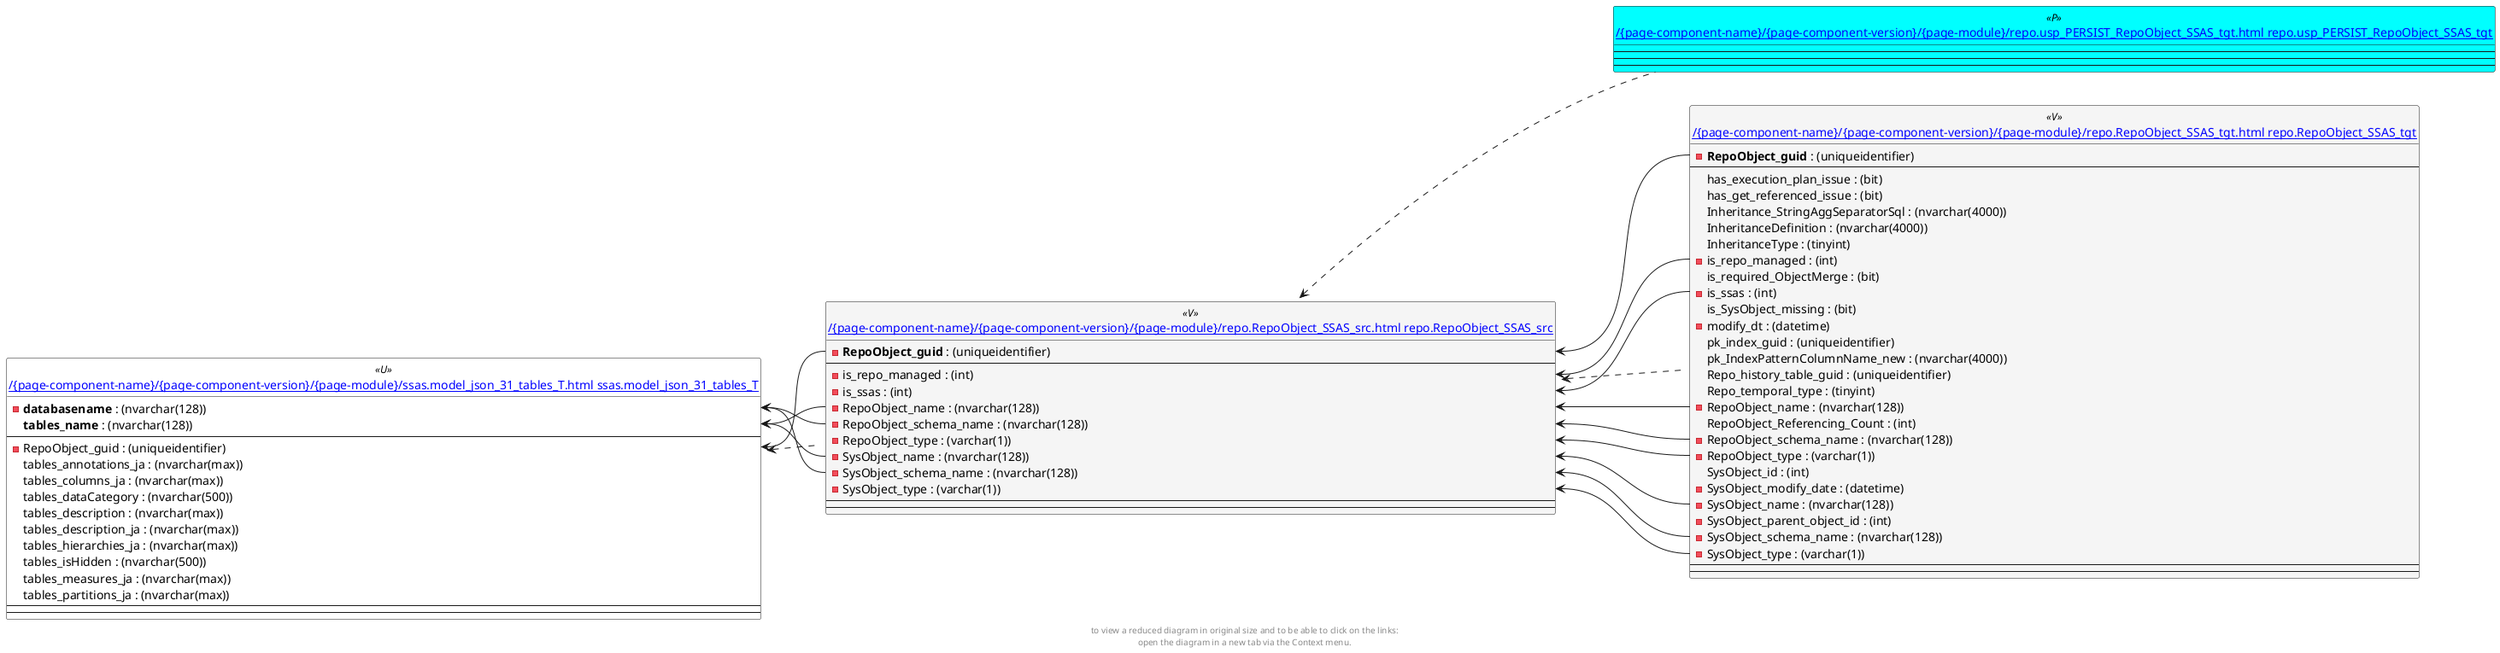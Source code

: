 @startuml
left to right direction
'top to bottom direction
hide circle
'avoide "." issues:
set namespaceSeparator none


skinparam class {
  BackgroundColor White
  BackgroundColor<<FN>> Yellow
  BackgroundColor<<FS>> Yellow
  BackgroundColor<<FT>> LightGray
  BackgroundColor<<IF>> Yellow
  BackgroundColor<<IS>> Yellow
  BackgroundColor<<P>> Aqua
  BackgroundColor<<PC>> Aqua
  BackgroundColor<<SN>> Yellow
  BackgroundColor<<SO>> SlateBlue
  BackgroundColor<<TF>> LightGray
  BackgroundColor<<TR>> Tomato
  BackgroundColor<<U>> White
  BackgroundColor<<V>> WhiteSmoke
  BackgroundColor<<X>> Aqua
}


entity "[[{site-url}/{page-component-name}/{page-component-version}/{page-module}/repo.RepoObject_SSAS_src.html repo.RepoObject_SSAS_src]]" as repo.RepoObject_SSAS_src << V >> {
  - **RepoObject_guid** : (uniqueidentifier)
  --
  - is_repo_managed : (int)
  - is_ssas : (int)
  - RepoObject_name : (nvarchar(128))
  - RepoObject_schema_name : (nvarchar(128))
  - RepoObject_type : (varchar(1))
  - SysObject_name : (nvarchar(128))
  - SysObject_schema_name : (nvarchar(128))
  - SysObject_type : (varchar(1))
  --
  --
}

entity "[[{site-url}/{page-component-name}/{page-component-version}/{page-module}/repo.RepoObject_SSAS_tgt.html repo.RepoObject_SSAS_tgt]]" as repo.RepoObject_SSAS_tgt << V >> {
  - **RepoObject_guid** : (uniqueidentifier)
  --
  has_execution_plan_issue : (bit)
  has_get_referenced_issue : (bit)
  Inheritance_StringAggSeparatorSql : (nvarchar(4000))
  InheritanceDefinition : (nvarchar(4000))
  InheritanceType : (tinyint)
  - is_repo_managed : (int)
  is_required_ObjectMerge : (bit)
  - is_ssas : (int)
  is_SysObject_missing : (bit)
  - modify_dt : (datetime)
  pk_index_guid : (uniqueidentifier)
  pk_IndexPatternColumnName_new : (nvarchar(4000))
  Repo_history_table_guid : (uniqueidentifier)
  Repo_temporal_type : (tinyint)
  - RepoObject_name : (nvarchar(128))
  RepoObject_Referencing_Count : (int)
  - RepoObject_schema_name : (nvarchar(128))
  - RepoObject_type : (varchar(1))
  SysObject_id : (int)
  - SysObject_modify_date : (datetime)
  - SysObject_name : (nvarchar(128))
  - SysObject_parent_object_id : (int)
  - SysObject_schema_name : (nvarchar(128))
  - SysObject_type : (varchar(1))
  --
  --
}

entity "[[{site-url}/{page-component-name}/{page-component-version}/{page-module}/repo.usp_PERSIST_RepoObject_SSAS_tgt.html repo.usp_PERSIST_RepoObject_SSAS_tgt]]" as repo.usp_PERSIST_RepoObject_SSAS_tgt << P >> {
  --
  --
  --
}

entity "[[{site-url}/{page-component-name}/{page-component-version}/{page-module}/ssas.model_json_31_tables_T.html ssas.model_json_31_tables_T]]" as ssas.model_json_31_tables_T << U >> {
  - **databasename** : (nvarchar(128))
  **tables_name** : (nvarchar(128))
  --
  - RepoObject_guid : (uniqueidentifier)
  tables_annotations_ja : (nvarchar(max))
  tables_columns_ja : (nvarchar(max))
  tables_dataCategory : (nvarchar(500))
  tables_description : (nvarchar(max))
  tables_description_ja : (nvarchar(max))
  tables_hierarchies_ja : (nvarchar(max))
  tables_isHidden : (nvarchar(500))
  tables_measures_ja : (nvarchar(max))
  tables_partitions_ja : (nvarchar(max))
  --
  --
}

repo.RepoObject_SSAS_src <.. repo.RepoObject_SSAS_tgt
repo.RepoObject_SSAS_src <.. repo.usp_PERSIST_RepoObject_SSAS_tgt
ssas.model_json_31_tables_T <.. repo.RepoObject_SSAS_src
repo.RepoObject_SSAS_src::is_repo_managed <-- repo.RepoObject_SSAS_tgt::is_repo_managed
repo.RepoObject_SSAS_src::is_ssas <-- repo.RepoObject_SSAS_tgt::is_ssas
repo.RepoObject_SSAS_src::RepoObject_guid <-- repo.RepoObject_SSAS_tgt::RepoObject_guid
repo.RepoObject_SSAS_src::RepoObject_name <-- repo.RepoObject_SSAS_tgt::RepoObject_name
repo.RepoObject_SSAS_src::RepoObject_schema_name <-- repo.RepoObject_SSAS_tgt::RepoObject_schema_name
repo.RepoObject_SSAS_src::RepoObject_type <-- repo.RepoObject_SSAS_tgt::RepoObject_type
repo.RepoObject_SSAS_src::SysObject_name <-- repo.RepoObject_SSAS_tgt::SysObject_name
repo.RepoObject_SSAS_src::SysObject_schema_name <-- repo.RepoObject_SSAS_tgt::SysObject_schema_name
repo.RepoObject_SSAS_src::SysObject_type <-- repo.RepoObject_SSAS_tgt::SysObject_type
ssas.model_json_31_tables_T::databasename <-- repo.RepoObject_SSAS_src::RepoObject_schema_name
ssas.model_json_31_tables_T::databasename <-- repo.RepoObject_SSAS_src::SysObject_schema_name
ssas.model_json_31_tables_T::RepoObject_guid <-- repo.RepoObject_SSAS_src::RepoObject_guid
ssas.model_json_31_tables_T::tables_name <-- repo.RepoObject_SSAS_src::RepoObject_name
ssas.model_json_31_tables_T::tables_name <-- repo.RepoObject_SSAS_src::SysObject_name
footer
to view a reduced diagram in original size and to be able to click on the links:
open the diagram in a new tab via the Context menu.
end footer

@enduml

